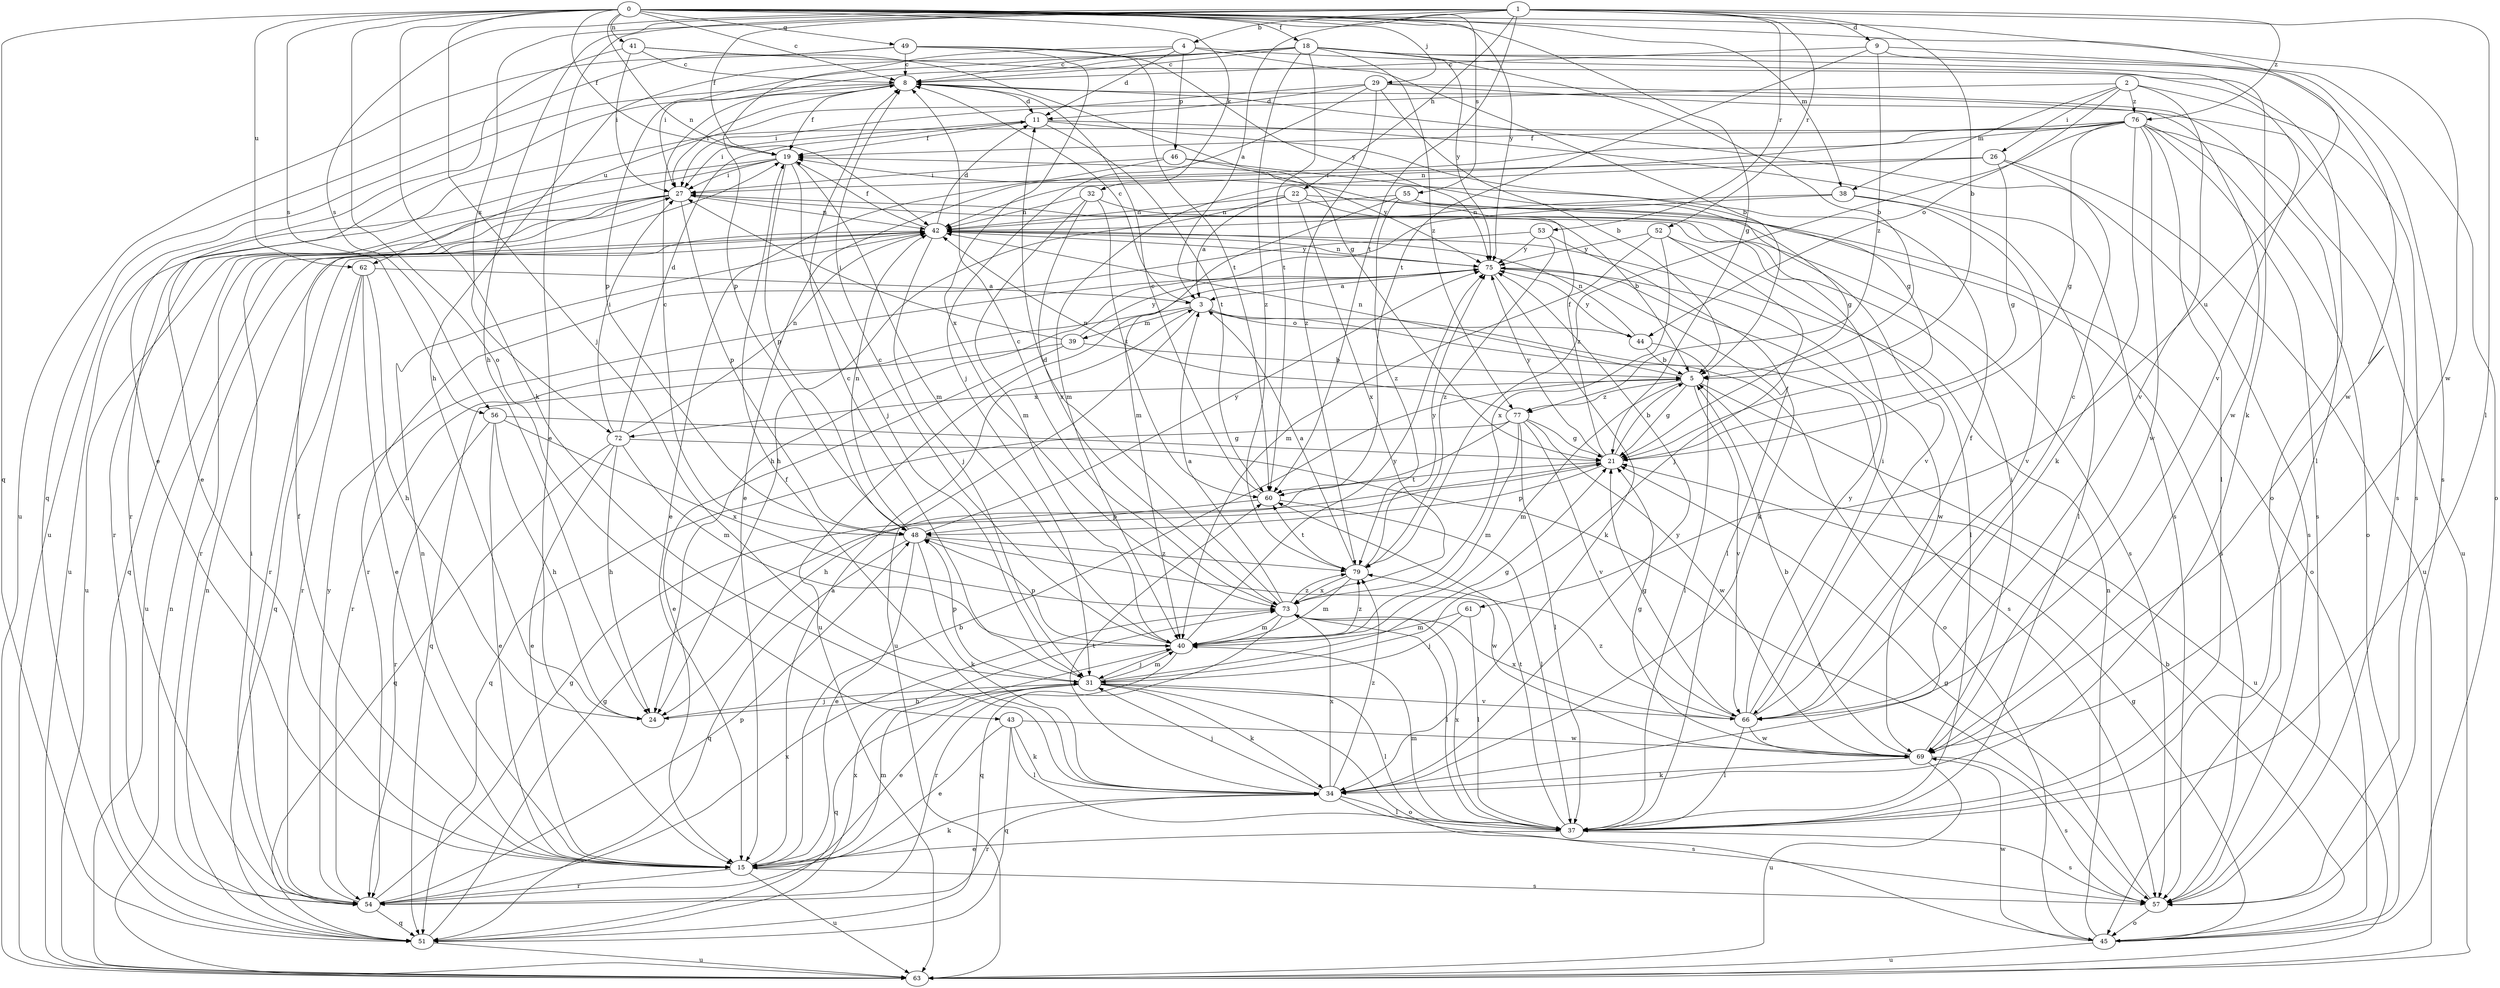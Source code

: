 strict digraph  {
0;
1;
2;
3;
4;
5;
8;
9;
11;
15;
18;
19;
21;
22;
24;
26;
27;
29;
31;
32;
34;
37;
38;
39;
40;
41;
42;
43;
44;
45;
46;
48;
49;
51;
52;
53;
54;
55;
56;
57;
60;
61;
62;
63;
66;
69;
72;
73;
75;
76;
77;
79;
0 -> 8  [label=c];
0 -> 18  [label=f];
0 -> 19  [label=f];
0 -> 21  [label=g];
0 -> 29  [label=j];
0 -> 31  [label=j];
0 -> 32  [label=k];
0 -> 34  [label=k];
0 -> 38  [label=m];
0 -> 41  [label=n];
0 -> 42  [label=n];
0 -> 43  [label=o];
0 -> 49  [label=q];
0 -> 51  [label=q];
0 -> 55  [label=s];
0 -> 56  [label=s];
0 -> 61  [label=u];
0 -> 62  [label=u];
0 -> 69  [label=w];
0 -> 75  [label=y];
1 -> 3  [label=a];
1 -> 4  [label=b];
1 -> 5  [label=b];
1 -> 9  [label=d];
1 -> 15  [label=e];
1 -> 19  [label=f];
1 -> 22  [label=h];
1 -> 24  [label=h];
1 -> 37  [label=l];
1 -> 52  [label=r];
1 -> 53  [label=r];
1 -> 56  [label=s];
1 -> 60  [label=t];
1 -> 72  [label=x];
1 -> 76  [label=z];
2 -> 26  [label=i];
2 -> 38  [label=m];
2 -> 44  [label=o];
2 -> 57  [label=s];
2 -> 62  [label=u];
2 -> 66  [label=v];
2 -> 76  [label=z];
3 -> 8  [label=c];
3 -> 39  [label=m];
3 -> 44  [label=o];
3 -> 45  [label=o];
3 -> 54  [label=r];
3 -> 57  [label=s];
3 -> 63  [label=u];
4 -> 5  [label=b];
4 -> 8  [label=c];
4 -> 11  [label=d];
4 -> 34  [label=k];
4 -> 46  [label=p];
4 -> 48  [label=p];
5 -> 21  [label=g];
5 -> 40  [label=m];
5 -> 42  [label=n];
5 -> 63  [label=u];
5 -> 66  [label=v];
5 -> 72  [label=x];
5 -> 77  [label=z];
8 -> 11  [label=d];
8 -> 15  [label=e];
8 -> 19  [label=f];
8 -> 27  [label=i];
8 -> 57  [label=s];
8 -> 63  [label=u];
9 -> 8  [label=c];
9 -> 45  [label=o];
9 -> 57  [label=s];
9 -> 60  [label=t];
9 -> 77  [label=z];
11 -> 19  [label=f];
11 -> 21  [label=g];
11 -> 27  [label=i];
11 -> 57  [label=s];
11 -> 60  [label=t];
15 -> 3  [label=a];
15 -> 5  [label=b];
15 -> 19  [label=f];
15 -> 34  [label=k];
15 -> 42  [label=n];
15 -> 54  [label=r];
15 -> 57  [label=s];
15 -> 63  [label=u];
18 -> 5  [label=b];
18 -> 8  [label=c];
18 -> 24  [label=h];
18 -> 27  [label=i];
18 -> 45  [label=o];
18 -> 48  [label=p];
18 -> 60  [label=t];
18 -> 69  [label=w];
18 -> 75  [label=y];
18 -> 77  [label=z];
18 -> 79  [label=z];
19 -> 27  [label=i];
19 -> 31  [label=j];
19 -> 40  [label=m];
19 -> 48  [label=p];
19 -> 54  [label=r];
19 -> 63  [label=u];
21 -> 5  [label=b];
21 -> 19  [label=f];
21 -> 48  [label=p];
21 -> 60  [label=t];
21 -> 75  [label=y];
22 -> 3  [label=a];
22 -> 5  [label=b];
22 -> 24  [label=h];
22 -> 42  [label=n];
22 -> 45  [label=o];
22 -> 73  [label=x];
24 -> 31  [label=j];
26 -> 21  [label=g];
26 -> 27  [label=i];
26 -> 40  [label=m];
26 -> 57  [label=s];
26 -> 63  [label=u];
27 -> 42  [label=n];
27 -> 48  [label=p];
27 -> 51  [label=q];
27 -> 54  [label=r];
27 -> 63  [label=u];
29 -> 5  [label=b];
29 -> 11  [label=d];
29 -> 27  [label=i];
29 -> 31  [label=j];
29 -> 37  [label=l];
29 -> 69  [label=w];
29 -> 79  [label=z];
31 -> 8  [label=c];
31 -> 15  [label=e];
31 -> 21  [label=g];
31 -> 24  [label=h];
31 -> 34  [label=k];
31 -> 37  [label=l];
31 -> 40  [label=m];
31 -> 45  [label=o];
31 -> 48  [label=p];
31 -> 51  [label=q];
31 -> 66  [label=v];
32 -> 40  [label=m];
32 -> 42  [label=n];
32 -> 57  [label=s];
32 -> 60  [label=t];
32 -> 73  [label=x];
34 -> 19  [label=f];
34 -> 31  [label=j];
34 -> 37  [label=l];
34 -> 54  [label=r];
34 -> 57  [label=s];
34 -> 60  [label=t];
34 -> 73  [label=x];
34 -> 75  [label=y];
34 -> 79  [label=z];
37 -> 15  [label=e];
37 -> 40  [label=m];
37 -> 57  [label=s];
37 -> 60  [label=t];
37 -> 73  [label=x];
38 -> 24  [label=h];
38 -> 37  [label=l];
38 -> 42  [label=n];
38 -> 66  [label=v];
39 -> 5  [label=b];
39 -> 15  [label=e];
39 -> 27  [label=i];
39 -> 51  [label=q];
39 -> 75  [label=y];
40 -> 8  [label=c];
40 -> 31  [label=j];
40 -> 48  [label=p];
40 -> 54  [label=r];
40 -> 75  [label=y];
40 -> 79  [label=z];
41 -> 8  [label=c];
41 -> 15  [label=e];
41 -> 21  [label=g];
41 -> 27  [label=i];
41 -> 66  [label=v];
42 -> 11  [label=d];
42 -> 19  [label=f];
42 -> 31  [label=j];
42 -> 54  [label=r];
42 -> 63  [label=u];
42 -> 75  [label=y];
43 -> 15  [label=e];
43 -> 34  [label=k];
43 -> 37  [label=l];
43 -> 51  [label=q];
43 -> 69  [label=w];
44 -> 5  [label=b];
44 -> 37  [label=l];
44 -> 42  [label=n];
44 -> 75  [label=y];
45 -> 5  [label=b];
45 -> 21  [label=g];
45 -> 42  [label=n];
45 -> 63  [label=u];
45 -> 69  [label=w];
46 -> 15  [label=e];
46 -> 21  [label=g];
46 -> 27  [label=i];
46 -> 75  [label=y];
48 -> 8  [label=c];
48 -> 15  [label=e];
48 -> 34  [label=k];
48 -> 42  [label=n];
48 -> 51  [label=q];
48 -> 69  [label=w];
48 -> 75  [label=y];
48 -> 79  [label=z];
49 -> 8  [label=c];
49 -> 51  [label=q];
49 -> 60  [label=t];
49 -> 63  [label=u];
49 -> 73  [label=x];
49 -> 75  [label=y];
51 -> 21  [label=g];
51 -> 42  [label=n];
51 -> 63  [label=u];
51 -> 73  [label=x];
52 -> 31  [label=j];
52 -> 37  [label=l];
52 -> 40  [label=m];
52 -> 73  [label=x];
52 -> 75  [label=y];
53 -> 34  [label=k];
53 -> 54  [label=r];
53 -> 75  [label=y];
53 -> 79  [label=z];
54 -> 21  [label=g];
54 -> 27  [label=i];
54 -> 40  [label=m];
54 -> 48  [label=p];
54 -> 51  [label=q];
54 -> 73  [label=x];
54 -> 75  [label=y];
55 -> 40  [label=m];
55 -> 42  [label=n];
55 -> 57  [label=s];
55 -> 66  [label=v];
55 -> 79  [label=z];
56 -> 15  [label=e];
56 -> 21  [label=g];
56 -> 24  [label=h];
56 -> 54  [label=r];
56 -> 73  [label=x];
57 -> 21  [label=g];
57 -> 45  [label=o];
60 -> 8  [label=c];
60 -> 37  [label=l];
60 -> 48  [label=p];
61 -> 31  [label=j];
61 -> 37  [label=l];
61 -> 40  [label=m];
62 -> 3  [label=a];
62 -> 15  [label=e];
62 -> 24  [label=h];
62 -> 51  [label=q];
62 -> 54  [label=r];
63 -> 42  [label=n];
66 -> 8  [label=c];
66 -> 19  [label=f];
66 -> 21  [label=g];
66 -> 27  [label=i];
66 -> 37  [label=l];
66 -> 69  [label=w];
66 -> 73  [label=x];
66 -> 75  [label=y];
66 -> 79  [label=z];
69 -> 5  [label=b];
69 -> 21  [label=g];
69 -> 27  [label=i];
69 -> 34  [label=k];
69 -> 57  [label=s];
69 -> 63  [label=u];
72 -> 11  [label=d];
72 -> 15  [label=e];
72 -> 24  [label=h];
72 -> 27  [label=i];
72 -> 40  [label=m];
72 -> 42  [label=n];
72 -> 51  [label=q];
72 -> 57  [label=s];
73 -> 3  [label=a];
73 -> 8  [label=c];
73 -> 11  [label=d];
73 -> 37  [label=l];
73 -> 40  [label=m];
73 -> 51  [label=q];
73 -> 79  [label=z];
75 -> 3  [label=a];
75 -> 34  [label=k];
75 -> 37  [label=l];
75 -> 42  [label=n];
75 -> 63  [label=u];
75 -> 69  [label=w];
76 -> 15  [label=e];
76 -> 19  [label=f];
76 -> 21  [label=g];
76 -> 34  [label=k];
76 -> 37  [label=l];
76 -> 42  [label=n];
76 -> 45  [label=o];
76 -> 54  [label=r];
76 -> 57  [label=s];
76 -> 63  [label=u];
76 -> 69  [label=w];
76 -> 79  [label=z];
77 -> 21  [label=g];
77 -> 24  [label=h];
77 -> 37  [label=l];
77 -> 40  [label=m];
77 -> 42  [label=n];
77 -> 51  [label=q];
77 -> 66  [label=v];
77 -> 69  [label=w];
79 -> 3  [label=a];
79 -> 40  [label=m];
79 -> 60  [label=t];
79 -> 73  [label=x];
79 -> 75  [label=y];
}
